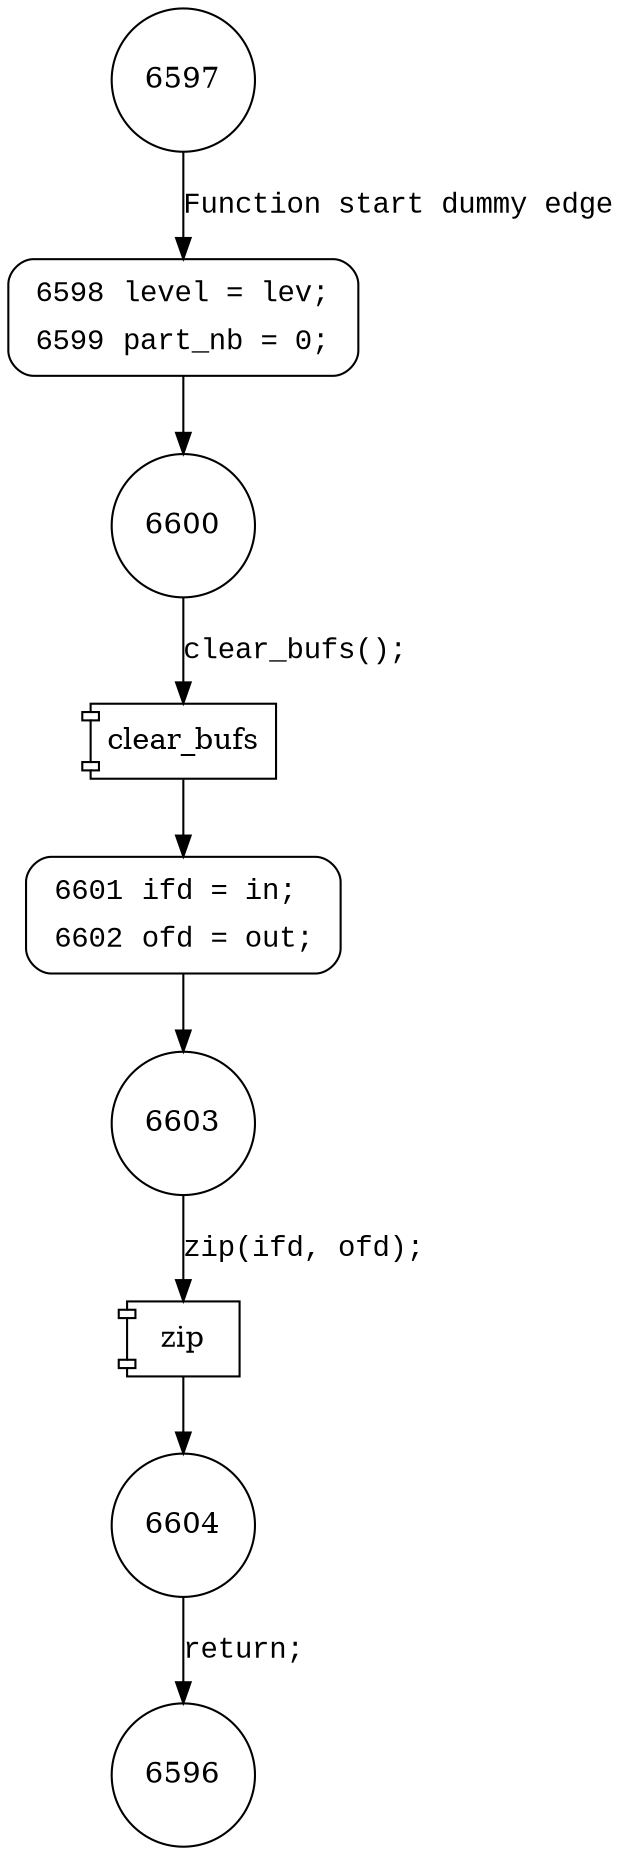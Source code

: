 digraph spec_compress {
6597 [shape="circle"]
6598 [shape="circle"]
6600 [shape="circle"]
6601 [shape="circle"]
6603 [shape="circle"]
6604 [shape="circle"]
6596 [shape="circle"]
6598 [style="filled,bold" penwidth="1" fillcolor="white" fontname="Courier New" shape="Mrecord" label=<<table border="0" cellborder="0" cellpadding="3" bgcolor="white"><tr><td align="right">6598</td><td align="left">level = lev;</td></tr><tr><td align="right">6599</td><td align="left">part_nb = 0;</td></tr></table>>]
6598 -> 6600[label=""]
6601 [style="filled,bold" penwidth="1" fillcolor="white" fontname="Courier New" shape="Mrecord" label=<<table border="0" cellborder="0" cellpadding="3" bgcolor="white"><tr><td align="right">6601</td><td align="left">ifd = in;</td></tr><tr><td align="right">6602</td><td align="left">ofd = out;</td></tr></table>>]
6601 -> 6603[label=""]
6597 -> 6598 [label="Function start dummy edge" fontname="Courier New"]
100177 [shape="component" label="clear_bufs"]
6600 -> 100177 [label="clear_bufs();" fontname="Courier New"]
100177 -> 6601 [label="" fontname="Courier New"]
100178 [shape="component" label="zip"]
6603 -> 100178 [label="zip(ifd, ofd);" fontname="Courier New"]
100178 -> 6604 [label="" fontname="Courier New"]
6604 -> 6596 [label="return;" fontname="Courier New"]
}